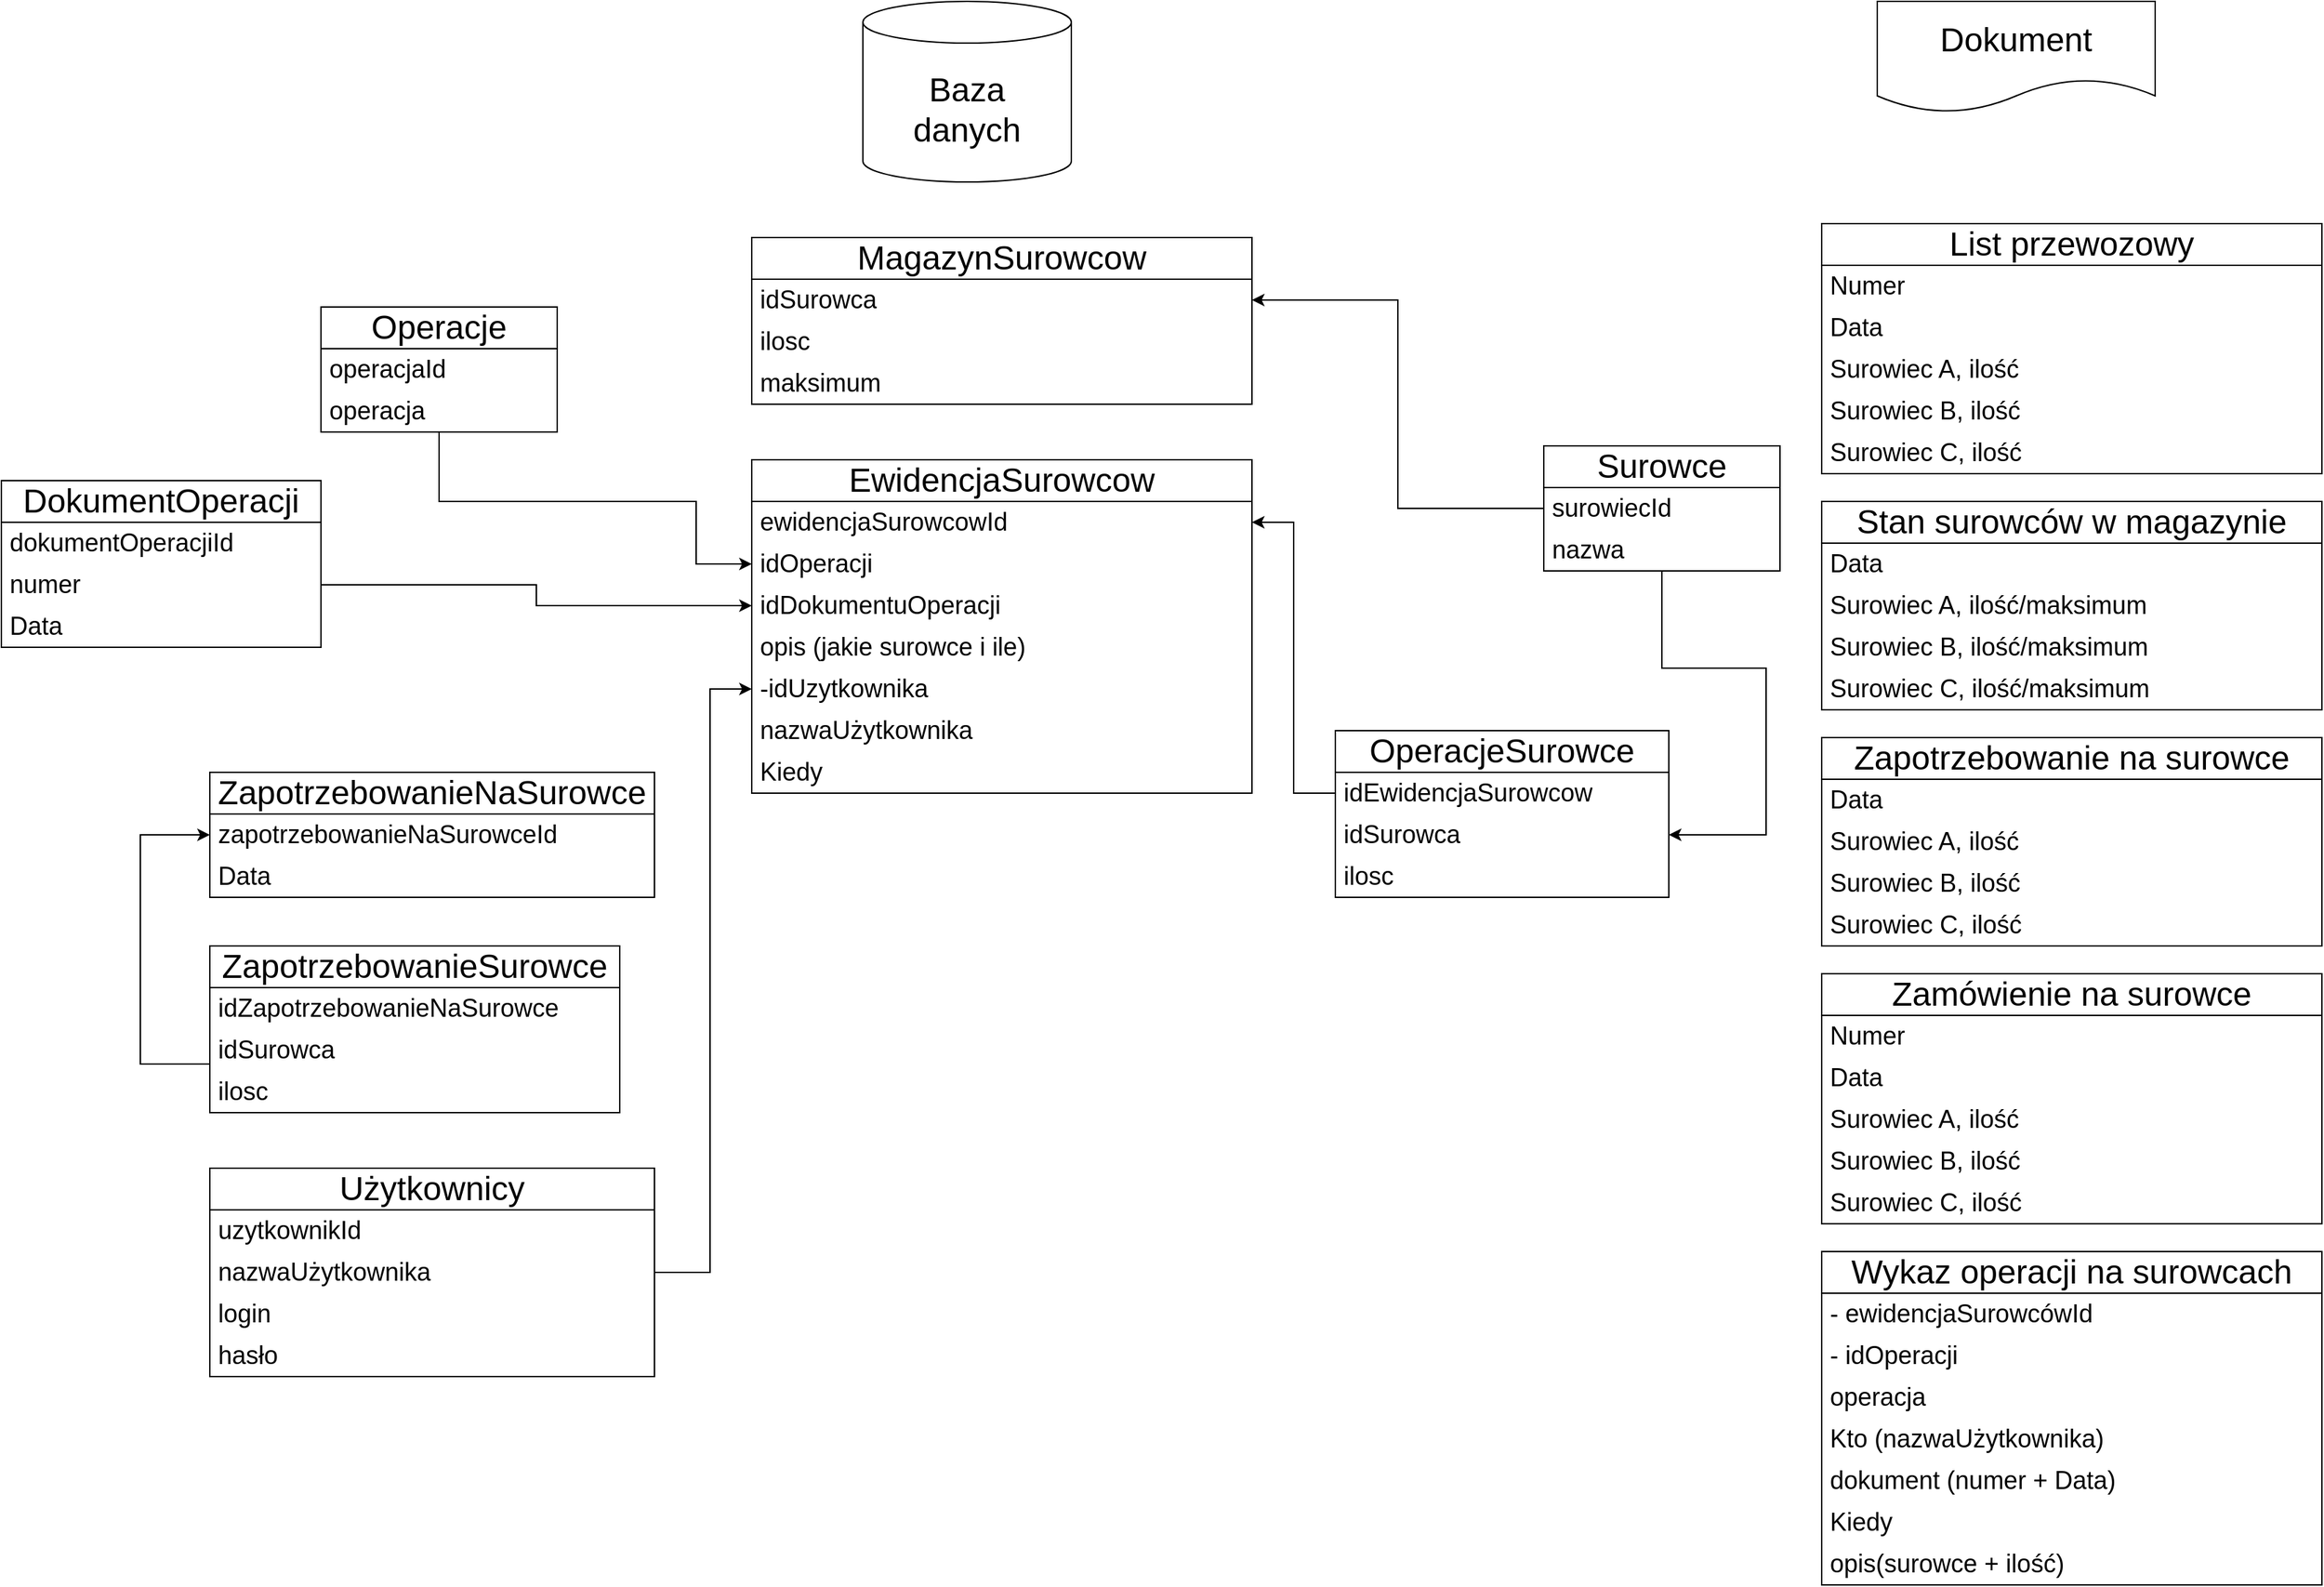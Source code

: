 <mxfile version="23.1.5" type="device" pages="2">
  <diagram name="BazaDanych" id="FE-UaPLoinVzxtkcqCqW">
    <mxGraphModel dx="2261" dy="782" grid="1" gridSize="10" guides="1" tooltips="1" connect="1" arrows="1" fold="1" page="1" pageScale="1" pageWidth="827" pageHeight="1169" math="0" shadow="0">
      <root>
        <mxCell id="0" />
        <mxCell id="1" parent="0" />
        <mxCell id="zb_-WWk2M0aDRhid1Z1n-62" style="edgeStyle=orthogonalEdgeStyle;rounded=0;orthogonalLoop=1;jettySize=auto;html=1;entryX=1;entryY=0.5;entryDx=0;entryDy=0;" edge="1" parent="1" source="zb_-WWk2M0aDRhid1Z1n-1" target="zb_-WWk2M0aDRhid1Z1n-59">
          <mxGeometry relative="1" as="geometry">
            <Array as="points">
              <mxPoint x="405" y="480" />
              <mxPoint x="480" y="480" />
              <mxPoint x="480" y="600" />
            </Array>
          </mxGeometry>
        </mxCell>
        <mxCell id="zb_-WWk2M0aDRhid1Z1n-1" value="Surowce" style="swimlane;fontStyle=0;childLayout=stackLayout;horizontal=1;startSize=30;horizontalStack=0;resizeParent=1;resizeParentMax=0;resizeLast=0;collapsible=1;marginBottom=0;whiteSpace=wrap;html=1;fontSize=24;" vertex="1" parent="1">
          <mxGeometry x="320" y="320" width="170" height="90" as="geometry" />
        </mxCell>
        <mxCell id="zb_-WWk2M0aDRhid1Z1n-2" value="surowiecId" style="text;strokeColor=none;fillColor=none;align=left;verticalAlign=middle;spacingLeft=4;spacingRight=4;overflow=hidden;points=[[0,0.5],[1,0.5]];portConstraint=eastwest;rotatable=0;whiteSpace=wrap;html=1;fontSize=18;" vertex="1" parent="zb_-WWk2M0aDRhid1Z1n-1">
          <mxGeometry y="30" width="170" height="30" as="geometry" />
        </mxCell>
        <mxCell id="zb_-WWk2M0aDRhid1Z1n-3" value="nazwa" style="text;strokeColor=none;fillColor=none;align=left;verticalAlign=middle;spacingLeft=4;spacingRight=4;overflow=hidden;points=[[0,0.5],[1,0.5]];portConstraint=eastwest;rotatable=0;whiteSpace=wrap;html=1;fontSize=18;" vertex="1" parent="zb_-WWk2M0aDRhid1Z1n-1">
          <mxGeometry y="60" width="170" height="30" as="geometry" />
        </mxCell>
        <mxCell id="zb_-WWk2M0aDRhid1Z1n-5" value="&lt;div&gt;Baza&lt;/div&gt;&lt;div&gt;danych&lt;/div&gt;" style="shape=cylinder3;whiteSpace=wrap;html=1;boundedLbl=1;backgroundOutline=1;size=15;fontSize=24;" vertex="1" parent="1">
          <mxGeometry x="-170" width="150" height="130" as="geometry" />
        </mxCell>
        <mxCell id="zb_-WWk2M0aDRhid1Z1n-6" value="Dokument" style="shape=document;whiteSpace=wrap;html=1;boundedLbl=1;fontSize=24;" vertex="1" parent="1">
          <mxGeometry x="560" width="200" height="80" as="geometry" />
        </mxCell>
        <mxCell id="zb_-WWk2M0aDRhid1Z1n-7" value="List przewozowy" style="swimlane;fontStyle=0;childLayout=stackLayout;horizontal=1;startSize=30;horizontalStack=0;resizeParent=1;resizeParentMax=0;resizeLast=0;collapsible=1;marginBottom=0;whiteSpace=wrap;html=1;fontSize=24;" vertex="1" parent="1">
          <mxGeometry x="520" y="160" width="360" height="180" as="geometry" />
        </mxCell>
        <mxCell id="zb_-WWk2M0aDRhid1Z1n-8" value="Numer" style="text;strokeColor=none;fillColor=none;align=left;verticalAlign=middle;spacingLeft=4;spacingRight=4;overflow=hidden;points=[[0,0.5],[1,0.5]];portConstraint=eastwest;rotatable=0;whiteSpace=wrap;html=1;fontSize=18;" vertex="1" parent="zb_-WWk2M0aDRhid1Z1n-7">
          <mxGeometry y="30" width="360" height="30" as="geometry" />
        </mxCell>
        <mxCell id="zb_-WWk2M0aDRhid1Z1n-9" value="Data" style="text;strokeColor=none;fillColor=none;align=left;verticalAlign=middle;spacingLeft=4;spacingRight=4;overflow=hidden;points=[[0,0.5],[1,0.5]];portConstraint=eastwest;rotatable=0;whiteSpace=wrap;html=1;fontSize=18;" vertex="1" parent="zb_-WWk2M0aDRhid1Z1n-7">
          <mxGeometry y="60" width="360" height="30" as="geometry" />
        </mxCell>
        <mxCell id="zb_-WWk2M0aDRhid1Z1n-10" value="Surowiec A, ilość" style="text;strokeColor=none;fillColor=none;align=left;verticalAlign=middle;spacingLeft=4;spacingRight=4;overflow=hidden;points=[[0,0.5],[1,0.5]];portConstraint=eastwest;rotatable=0;whiteSpace=wrap;html=1;fontSize=18;" vertex="1" parent="zb_-WWk2M0aDRhid1Z1n-7">
          <mxGeometry y="90" width="360" height="30" as="geometry" />
        </mxCell>
        <mxCell id="zb_-WWk2M0aDRhid1Z1n-12" value="Surowiec B, ilość" style="text;strokeColor=none;fillColor=none;align=left;verticalAlign=middle;spacingLeft=4;spacingRight=4;overflow=hidden;points=[[0,0.5],[1,0.5]];portConstraint=eastwest;rotatable=0;whiteSpace=wrap;html=1;fontSize=18;" vertex="1" parent="zb_-WWk2M0aDRhid1Z1n-7">
          <mxGeometry y="120" width="360" height="30" as="geometry" />
        </mxCell>
        <mxCell id="zb_-WWk2M0aDRhid1Z1n-11" value="Surowiec C, ilość" style="text;strokeColor=none;fillColor=none;align=left;verticalAlign=middle;spacingLeft=4;spacingRight=4;overflow=hidden;points=[[0,0.5],[1,0.5]];portConstraint=eastwest;rotatable=0;whiteSpace=wrap;html=1;fontSize=18;" vertex="1" parent="zb_-WWk2M0aDRhid1Z1n-7">
          <mxGeometry y="150" width="360" height="30" as="geometry" />
        </mxCell>
        <mxCell id="zb_-WWk2M0aDRhid1Z1n-13" value="Stan surowców w magazynie" style="swimlane;fontStyle=0;childLayout=stackLayout;horizontal=1;startSize=30;horizontalStack=0;resizeParent=1;resizeParentMax=0;resizeLast=0;collapsible=1;marginBottom=0;whiteSpace=wrap;html=1;fontSize=24;" vertex="1" parent="1">
          <mxGeometry x="520" y="360" width="360" height="150" as="geometry" />
        </mxCell>
        <mxCell id="zb_-WWk2M0aDRhid1Z1n-19" value="Data" style="text;strokeColor=none;fillColor=none;align=left;verticalAlign=middle;spacingLeft=4;spacingRight=4;overflow=hidden;points=[[0,0.5],[1,0.5]];portConstraint=eastwest;rotatable=0;whiteSpace=wrap;html=1;fontSize=18;" vertex="1" parent="zb_-WWk2M0aDRhid1Z1n-13">
          <mxGeometry y="30" width="360" height="30" as="geometry" />
        </mxCell>
        <mxCell id="zb_-WWk2M0aDRhid1Z1n-16" value="Surowiec A, ilość/maksimum" style="text;strokeColor=none;fillColor=none;align=left;verticalAlign=middle;spacingLeft=4;spacingRight=4;overflow=hidden;points=[[0,0.5],[1,0.5]];portConstraint=eastwest;rotatable=0;whiteSpace=wrap;html=1;fontSize=18;" vertex="1" parent="zb_-WWk2M0aDRhid1Z1n-13">
          <mxGeometry y="60" width="360" height="30" as="geometry" />
        </mxCell>
        <mxCell id="zb_-WWk2M0aDRhid1Z1n-17" value="Surowiec B, ilość/maksimum" style="text;strokeColor=none;fillColor=none;align=left;verticalAlign=middle;spacingLeft=4;spacingRight=4;overflow=hidden;points=[[0,0.5],[1,0.5]];portConstraint=eastwest;rotatable=0;whiteSpace=wrap;html=1;fontSize=18;" vertex="1" parent="zb_-WWk2M0aDRhid1Z1n-13">
          <mxGeometry y="90" width="360" height="30" as="geometry" />
        </mxCell>
        <mxCell id="zb_-WWk2M0aDRhid1Z1n-18" value="Surowiec C, ilość/maksimum" style="text;strokeColor=none;fillColor=none;align=left;verticalAlign=middle;spacingLeft=4;spacingRight=4;overflow=hidden;points=[[0,0.5],[1,0.5]];portConstraint=eastwest;rotatable=0;whiteSpace=wrap;html=1;fontSize=18;" vertex="1" parent="zb_-WWk2M0aDRhid1Z1n-13">
          <mxGeometry y="120" width="360" height="30" as="geometry" />
        </mxCell>
        <mxCell id="zb_-WWk2M0aDRhid1Z1n-20" value="Zapotrzebowanie na surowce" style="swimlane;fontStyle=0;childLayout=stackLayout;horizontal=1;startSize=30;horizontalStack=0;resizeParent=1;resizeParentMax=0;resizeLast=0;collapsible=1;marginBottom=0;whiteSpace=wrap;html=1;fontSize=24;" vertex="1" parent="1">
          <mxGeometry x="520" y="530" width="360" height="150" as="geometry" />
        </mxCell>
        <mxCell id="zb_-WWk2M0aDRhid1Z1n-21" value="Data" style="text;strokeColor=none;fillColor=none;align=left;verticalAlign=middle;spacingLeft=4;spacingRight=4;overflow=hidden;points=[[0,0.5],[1,0.5]];portConstraint=eastwest;rotatable=0;whiteSpace=wrap;html=1;fontSize=18;" vertex="1" parent="zb_-WWk2M0aDRhid1Z1n-20">
          <mxGeometry y="30" width="360" height="30" as="geometry" />
        </mxCell>
        <mxCell id="zb_-WWk2M0aDRhid1Z1n-22" value="Surowiec A, ilość" style="text;strokeColor=none;fillColor=none;align=left;verticalAlign=middle;spacingLeft=4;spacingRight=4;overflow=hidden;points=[[0,0.5],[1,0.5]];portConstraint=eastwest;rotatable=0;whiteSpace=wrap;html=1;fontSize=18;" vertex="1" parent="zb_-WWk2M0aDRhid1Z1n-20">
          <mxGeometry y="60" width="360" height="30" as="geometry" />
        </mxCell>
        <mxCell id="zb_-WWk2M0aDRhid1Z1n-23" value="Surowiec B, ilość" style="text;strokeColor=none;fillColor=none;align=left;verticalAlign=middle;spacingLeft=4;spacingRight=4;overflow=hidden;points=[[0,0.5],[1,0.5]];portConstraint=eastwest;rotatable=0;whiteSpace=wrap;html=1;fontSize=18;" vertex="1" parent="zb_-WWk2M0aDRhid1Z1n-20">
          <mxGeometry y="90" width="360" height="30" as="geometry" />
        </mxCell>
        <mxCell id="zb_-WWk2M0aDRhid1Z1n-24" value="Surowiec C, ilość" style="text;strokeColor=none;fillColor=none;align=left;verticalAlign=middle;spacingLeft=4;spacingRight=4;overflow=hidden;points=[[0,0.5],[1,0.5]];portConstraint=eastwest;rotatable=0;whiteSpace=wrap;html=1;fontSize=18;" vertex="1" parent="zb_-WWk2M0aDRhid1Z1n-20">
          <mxGeometry y="120" width="360" height="30" as="geometry" />
        </mxCell>
        <mxCell id="zb_-WWk2M0aDRhid1Z1n-25" value="Zamówienie na surowce" style="swimlane;fontStyle=0;childLayout=stackLayout;horizontal=1;startSize=30;horizontalStack=0;resizeParent=1;resizeParentMax=0;resizeLast=0;collapsible=1;marginBottom=0;whiteSpace=wrap;html=1;fontSize=24;" vertex="1" parent="1">
          <mxGeometry x="520" y="700" width="360" height="180" as="geometry" />
        </mxCell>
        <mxCell id="zb_-WWk2M0aDRhid1Z1n-26" value="Numer" style="text;strokeColor=none;fillColor=none;align=left;verticalAlign=middle;spacingLeft=4;spacingRight=4;overflow=hidden;points=[[0,0.5],[1,0.5]];portConstraint=eastwest;rotatable=0;whiteSpace=wrap;html=1;fontSize=18;" vertex="1" parent="zb_-WWk2M0aDRhid1Z1n-25">
          <mxGeometry y="30" width="360" height="30" as="geometry" />
        </mxCell>
        <mxCell id="zb_-WWk2M0aDRhid1Z1n-27" value="Data" style="text;strokeColor=none;fillColor=none;align=left;verticalAlign=middle;spacingLeft=4;spacingRight=4;overflow=hidden;points=[[0,0.5],[1,0.5]];portConstraint=eastwest;rotatable=0;whiteSpace=wrap;html=1;fontSize=18;" vertex="1" parent="zb_-WWk2M0aDRhid1Z1n-25">
          <mxGeometry y="60" width="360" height="30" as="geometry" />
        </mxCell>
        <mxCell id="zb_-WWk2M0aDRhid1Z1n-28" value="Surowiec A, ilość" style="text;strokeColor=none;fillColor=none;align=left;verticalAlign=middle;spacingLeft=4;spacingRight=4;overflow=hidden;points=[[0,0.5],[1,0.5]];portConstraint=eastwest;rotatable=0;whiteSpace=wrap;html=1;fontSize=18;" vertex="1" parent="zb_-WWk2M0aDRhid1Z1n-25">
          <mxGeometry y="90" width="360" height="30" as="geometry" />
        </mxCell>
        <mxCell id="zb_-WWk2M0aDRhid1Z1n-29" value="Surowiec B, ilość" style="text;strokeColor=none;fillColor=none;align=left;verticalAlign=middle;spacingLeft=4;spacingRight=4;overflow=hidden;points=[[0,0.5],[1,0.5]];portConstraint=eastwest;rotatable=0;whiteSpace=wrap;html=1;fontSize=18;" vertex="1" parent="zb_-WWk2M0aDRhid1Z1n-25">
          <mxGeometry y="120" width="360" height="30" as="geometry" />
        </mxCell>
        <mxCell id="zb_-WWk2M0aDRhid1Z1n-30" value="Surowiec C, ilość" style="text;strokeColor=none;fillColor=none;align=left;verticalAlign=middle;spacingLeft=4;spacingRight=4;overflow=hidden;points=[[0,0.5],[1,0.5]];portConstraint=eastwest;rotatable=0;whiteSpace=wrap;html=1;fontSize=18;" vertex="1" parent="zb_-WWk2M0aDRhid1Z1n-25">
          <mxGeometry y="150" width="360" height="30" as="geometry" />
        </mxCell>
        <mxCell id="zb_-WWk2M0aDRhid1Z1n-31" value="MagazynSurowcow" style="swimlane;fontStyle=0;childLayout=stackLayout;horizontal=1;startSize=30;horizontalStack=0;resizeParent=1;resizeParentMax=0;resizeLast=0;collapsible=1;marginBottom=0;whiteSpace=wrap;html=1;fontSize=24;" vertex="1" parent="1">
          <mxGeometry x="-250" y="170" width="360" height="120" as="geometry" />
        </mxCell>
        <mxCell id="zb_-WWk2M0aDRhid1Z1n-32" value="idSurowca" style="text;strokeColor=none;fillColor=none;align=left;verticalAlign=middle;spacingLeft=4;spacingRight=4;overflow=hidden;points=[[0,0.5],[1,0.5]];portConstraint=eastwest;rotatable=0;whiteSpace=wrap;html=1;fontSize=18;" vertex="1" parent="zb_-WWk2M0aDRhid1Z1n-31">
          <mxGeometry y="30" width="360" height="30" as="geometry" />
        </mxCell>
        <mxCell id="zb_-WWk2M0aDRhid1Z1n-33" value="ilosc" style="text;strokeColor=none;fillColor=none;align=left;verticalAlign=middle;spacingLeft=4;spacingRight=4;overflow=hidden;points=[[0,0.5],[1,0.5]];portConstraint=eastwest;rotatable=0;whiteSpace=wrap;html=1;fontSize=18;" vertex="1" parent="zb_-WWk2M0aDRhid1Z1n-31">
          <mxGeometry y="60" width="360" height="30" as="geometry" />
        </mxCell>
        <mxCell id="zb_-WWk2M0aDRhid1Z1n-34" value="maksimum" style="text;strokeColor=none;fillColor=none;align=left;verticalAlign=middle;spacingLeft=4;spacingRight=4;overflow=hidden;points=[[0,0.5],[1,0.5]];portConstraint=eastwest;rotatable=0;whiteSpace=wrap;html=1;fontSize=18;" vertex="1" parent="zb_-WWk2M0aDRhid1Z1n-31">
          <mxGeometry y="90" width="360" height="30" as="geometry" />
        </mxCell>
        <mxCell id="zb_-WWk2M0aDRhid1Z1n-35" style="edgeStyle=orthogonalEdgeStyle;rounded=0;orthogonalLoop=1;jettySize=auto;html=1;entryX=1;entryY=0.5;entryDx=0;entryDy=0;" edge="1" parent="1" source="zb_-WWk2M0aDRhid1Z1n-2" target="zb_-WWk2M0aDRhid1Z1n-32">
          <mxGeometry relative="1" as="geometry" />
        </mxCell>
        <mxCell id="zb_-WWk2M0aDRhid1Z1n-37" value="EwidencjaSurowcow" style="swimlane;fontStyle=0;childLayout=stackLayout;horizontal=1;startSize=30;horizontalStack=0;resizeParent=1;resizeParentMax=0;resizeLast=0;collapsible=1;marginBottom=0;whiteSpace=wrap;html=1;fontSize=24;" vertex="1" parent="1">
          <mxGeometry x="-250" y="330" width="360" height="240" as="geometry" />
        </mxCell>
        <mxCell id="zb_-WWk2M0aDRhid1Z1n-56" value="ewidencjaSurowcowId" style="text;strokeColor=none;fillColor=none;align=left;verticalAlign=middle;spacingLeft=4;spacingRight=4;overflow=hidden;points=[[0,0.5],[1,0.5]];portConstraint=eastwest;rotatable=0;whiteSpace=wrap;html=1;fontSize=18;" vertex="1" parent="zb_-WWk2M0aDRhid1Z1n-37">
          <mxGeometry y="30" width="360" height="30" as="geometry" />
        </mxCell>
        <mxCell id="zb_-WWk2M0aDRhid1Z1n-38" value="idOperacji" style="text;strokeColor=none;fillColor=none;align=left;verticalAlign=middle;spacingLeft=4;spacingRight=4;overflow=hidden;points=[[0,0.5],[1,0.5]];portConstraint=eastwest;rotatable=0;whiteSpace=wrap;html=1;fontSize=18;" vertex="1" parent="zb_-WWk2M0aDRhid1Z1n-37">
          <mxGeometry y="60" width="360" height="30" as="geometry" />
        </mxCell>
        <mxCell id="zb_-WWk2M0aDRhid1Z1n-45" value="idDokumentuOperacji" style="text;strokeColor=none;fillColor=none;align=left;verticalAlign=middle;spacingLeft=4;spacingRight=4;overflow=hidden;points=[[0,0.5],[1,0.5]];portConstraint=eastwest;rotatable=0;whiteSpace=wrap;html=1;fontSize=18;" vertex="1" parent="zb_-WWk2M0aDRhid1Z1n-37">
          <mxGeometry y="90" width="360" height="30" as="geometry" />
        </mxCell>
        <mxCell id="zb_-WWk2M0aDRhid1Z1n-75" value="opis (jakie surowce i ile)" style="text;strokeColor=none;fillColor=none;align=left;verticalAlign=middle;spacingLeft=4;spacingRight=4;overflow=hidden;points=[[0,0.5],[1,0.5]];portConstraint=eastwest;rotatable=0;whiteSpace=wrap;html=1;fontSize=18;" vertex="1" parent="zb_-WWk2M0aDRhid1Z1n-37">
          <mxGeometry y="120" width="360" height="30" as="geometry" />
        </mxCell>
        <mxCell id="-TsuRlC8lxTKwq09Kx47-2" value="-idUzytkownika" style="text;strokeColor=none;fillColor=none;align=left;verticalAlign=middle;spacingLeft=4;spacingRight=4;overflow=hidden;points=[[0,0.5],[1,0.5]];portConstraint=eastwest;rotatable=0;whiteSpace=wrap;html=1;fontSize=18;" vertex="1" parent="zb_-WWk2M0aDRhid1Z1n-37">
          <mxGeometry y="150" width="360" height="30" as="geometry" />
        </mxCell>
        <mxCell id="-TsuRlC8lxTKwq09Kx47-1" value="nazwaUżytkownika" style="text;strokeColor=none;fillColor=none;align=left;verticalAlign=middle;spacingLeft=4;spacingRight=4;overflow=hidden;points=[[0,0.5],[1,0.5]];portConstraint=eastwest;rotatable=0;whiteSpace=wrap;html=1;fontSize=18;" vertex="1" parent="zb_-WWk2M0aDRhid1Z1n-37">
          <mxGeometry y="180" width="360" height="30" as="geometry" />
        </mxCell>
        <mxCell id="X6fDHpQkOrjlhq_C5Dwp-1" value="Kiedy" style="text;strokeColor=none;fillColor=none;align=left;verticalAlign=middle;spacingLeft=4;spacingRight=4;overflow=hidden;points=[[0,0.5],[1,0.5]];portConstraint=eastwest;rotatable=0;whiteSpace=wrap;html=1;fontSize=18;" vertex="1" parent="zb_-WWk2M0aDRhid1Z1n-37">
          <mxGeometry y="210" width="360" height="30" as="geometry" />
        </mxCell>
        <mxCell id="zb_-WWk2M0aDRhid1Z1n-44" style="edgeStyle=orthogonalEdgeStyle;rounded=0;orthogonalLoop=1;jettySize=auto;html=1;entryX=0;entryY=0.5;entryDx=0;entryDy=0;" edge="1" parent="1" source="zb_-WWk2M0aDRhid1Z1n-41" target="zb_-WWk2M0aDRhid1Z1n-38">
          <mxGeometry relative="1" as="geometry">
            <Array as="points">
              <mxPoint x="-475" y="360" />
              <mxPoint x="-290" y="360" />
              <mxPoint x="-290" y="405" />
            </Array>
          </mxGeometry>
        </mxCell>
        <mxCell id="zb_-WWk2M0aDRhid1Z1n-41" value="Operacje" style="swimlane;fontStyle=0;childLayout=stackLayout;horizontal=1;startSize=30;horizontalStack=0;resizeParent=1;resizeParentMax=0;resizeLast=0;collapsible=1;marginBottom=0;whiteSpace=wrap;html=1;fontSize=24;" vertex="1" parent="1">
          <mxGeometry x="-560" y="220" width="170" height="90" as="geometry" />
        </mxCell>
        <mxCell id="zb_-WWk2M0aDRhid1Z1n-42" value="operacjaId" style="text;strokeColor=none;fillColor=none;align=left;verticalAlign=middle;spacingLeft=4;spacingRight=4;overflow=hidden;points=[[0,0.5],[1,0.5]];portConstraint=eastwest;rotatable=0;whiteSpace=wrap;html=1;fontSize=18;" vertex="1" parent="zb_-WWk2M0aDRhid1Z1n-41">
          <mxGeometry y="30" width="170" height="30" as="geometry" />
        </mxCell>
        <mxCell id="zb_-WWk2M0aDRhid1Z1n-43" value="operacja" style="text;strokeColor=none;fillColor=none;align=left;verticalAlign=middle;spacingLeft=4;spacingRight=4;overflow=hidden;points=[[0,0.5],[1,0.5]];portConstraint=eastwest;rotatable=0;whiteSpace=wrap;html=1;fontSize=18;" vertex="1" parent="zb_-WWk2M0aDRhid1Z1n-41">
          <mxGeometry y="60" width="170" height="30" as="geometry" />
        </mxCell>
        <mxCell id="zb_-WWk2M0aDRhid1Z1n-46" value="DokumentOperacji" style="swimlane;fontStyle=0;childLayout=stackLayout;horizontal=1;startSize=30;horizontalStack=0;resizeParent=1;resizeParentMax=0;resizeLast=0;collapsible=1;marginBottom=0;whiteSpace=wrap;html=1;fontSize=24;" vertex="1" parent="1">
          <mxGeometry x="-790" y="345" width="230" height="120" as="geometry" />
        </mxCell>
        <mxCell id="zb_-WWk2M0aDRhid1Z1n-47" value="dokumentOperacjiId" style="text;strokeColor=none;fillColor=none;align=left;verticalAlign=middle;spacingLeft=4;spacingRight=4;overflow=hidden;points=[[0,0.5],[1,0.5]];portConstraint=eastwest;rotatable=0;whiteSpace=wrap;html=1;fontSize=18;" vertex="1" parent="zb_-WWk2M0aDRhid1Z1n-46">
          <mxGeometry y="30" width="230" height="30" as="geometry" />
        </mxCell>
        <mxCell id="zb_-WWk2M0aDRhid1Z1n-48" value="numer" style="text;strokeColor=none;fillColor=none;align=left;verticalAlign=middle;spacingLeft=4;spacingRight=4;overflow=hidden;points=[[0,0.5],[1,0.5]];portConstraint=eastwest;rotatable=0;whiteSpace=wrap;html=1;fontSize=18;" vertex="1" parent="zb_-WWk2M0aDRhid1Z1n-46">
          <mxGeometry y="60" width="230" height="30" as="geometry" />
        </mxCell>
        <mxCell id="zb_-WWk2M0aDRhid1Z1n-49" value="Data" style="text;strokeColor=none;fillColor=none;align=left;verticalAlign=middle;spacingLeft=4;spacingRight=4;overflow=hidden;points=[[0,0.5],[1,0.5]];portConstraint=eastwest;rotatable=0;whiteSpace=wrap;html=1;fontSize=18;" vertex="1" parent="zb_-WWk2M0aDRhid1Z1n-46">
          <mxGeometry y="90" width="230" height="30" as="geometry" />
        </mxCell>
        <mxCell id="zb_-WWk2M0aDRhid1Z1n-50" style="edgeStyle=orthogonalEdgeStyle;rounded=0;orthogonalLoop=1;jettySize=auto;html=1;entryX=0;entryY=0.5;entryDx=0;entryDy=0;" edge="1" parent="1" source="zb_-WWk2M0aDRhid1Z1n-48" target="zb_-WWk2M0aDRhid1Z1n-45">
          <mxGeometry relative="1" as="geometry" />
        </mxCell>
        <mxCell id="zb_-WWk2M0aDRhid1Z1n-57" value="OperacjeSurowce" style="swimlane;fontStyle=0;childLayout=stackLayout;horizontal=1;startSize=30;horizontalStack=0;resizeParent=1;resizeParentMax=0;resizeLast=0;collapsible=1;marginBottom=0;whiteSpace=wrap;html=1;fontSize=24;" vertex="1" parent="1">
          <mxGeometry x="170" y="525" width="240" height="120" as="geometry" />
        </mxCell>
        <mxCell id="zb_-WWk2M0aDRhid1Z1n-58" value="idEwidencjaSurowcow" style="text;strokeColor=none;fillColor=none;align=left;verticalAlign=middle;spacingLeft=4;spacingRight=4;overflow=hidden;points=[[0,0.5],[1,0.5]];portConstraint=eastwest;rotatable=0;whiteSpace=wrap;html=1;fontSize=18;" vertex="1" parent="zb_-WWk2M0aDRhid1Z1n-57">
          <mxGeometry y="30" width="240" height="30" as="geometry" />
        </mxCell>
        <mxCell id="zb_-WWk2M0aDRhid1Z1n-59" value="idSurowca" style="text;strokeColor=none;fillColor=none;align=left;verticalAlign=middle;spacingLeft=4;spacingRight=4;overflow=hidden;points=[[0,0.5],[1,0.5]];portConstraint=eastwest;rotatable=0;whiteSpace=wrap;html=1;fontSize=18;" vertex="1" parent="zb_-WWk2M0aDRhid1Z1n-57">
          <mxGeometry y="60" width="240" height="30" as="geometry" />
        </mxCell>
        <mxCell id="zb_-WWk2M0aDRhid1Z1n-60" value="ilosc" style="text;strokeColor=none;fillColor=none;align=left;verticalAlign=middle;spacingLeft=4;spacingRight=4;overflow=hidden;points=[[0,0.5],[1,0.5]];portConstraint=eastwest;rotatable=0;whiteSpace=wrap;html=1;fontSize=18;" vertex="1" parent="zb_-WWk2M0aDRhid1Z1n-57">
          <mxGeometry y="90" width="240" height="30" as="geometry" />
        </mxCell>
        <mxCell id="zb_-WWk2M0aDRhid1Z1n-61" style="edgeStyle=orthogonalEdgeStyle;rounded=0;orthogonalLoop=1;jettySize=auto;html=1;entryX=1;entryY=0.5;entryDx=0;entryDy=0;" edge="1" parent="1" source="zb_-WWk2M0aDRhid1Z1n-58" target="zb_-WWk2M0aDRhid1Z1n-56">
          <mxGeometry relative="1" as="geometry" />
        </mxCell>
        <mxCell id="zb_-WWk2M0aDRhid1Z1n-64" value="Wykaz operacji na surowcach" style="swimlane;fontStyle=0;childLayout=stackLayout;horizontal=1;startSize=30;horizontalStack=0;resizeParent=1;resizeParentMax=0;resizeLast=0;collapsible=1;marginBottom=0;whiteSpace=wrap;html=1;fontSize=24;" vertex="1" parent="1">
          <mxGeometry x="520" y="900" width="360" height="240" as="geometry" />
        </mxCell>
        <mxCell id="zb_-WWk2M0aDRhid1Z1n-70" value="- ewidencjaSurowcówId" style="text;strokeColor=none;fillColor=none;align=left;verticalAlign=middle;spacingLeft=4;spacingRight=4;overflow=hidden;points=[[0,0.5],[1,0.5]];portConstraint=eastwest;rotatable=0;whiteSpace=wrap;html=1;fontSize=18;" vertex="1" parent="zb_-WWk2M0aDRhid1Z1n-64">
          <mxGeometry y="30" width="360" height="30" as="geometry" />
        </mxCell>
        <mxCell id="zb_-WWk2M0aDRhid1Z1n-71" value="- idOperacji" style="text;strokeColor=none;fillColor=none;align=left;verticalAlign=middle;spacingLeft=4;spacingRight=4;overflow=hidden;points=[[0,0.5],[1,0.5]];portConstraint=eastwest;rotatable=0;whiteSpace=wrap;html=1;fontSize=18;" vertex="1" parent="zb_-WWk2M0aDRhid1Z1n-64">
          <mxGeometry y="60" width="360" height="30" as="geometry" />
        </mxCell>
        <mxCell id="zb_-WWk2M0aDRhid1Z1n-72" value="operacja" style="text;strokeColor=none;fillColor=none;align=left;verticalAlign=middle;spacingLeft=4;spacingRight=4;overflow=hidden;points=[[0,0.5],[1,0.5]];portConstraint=eastwest;rotatable=0;whiteSpace=wrap;html=1;fontSize=18;" vertex="1" parent="zb_-WWk2M0aDRhid1Z1n-64">
          <mxGeometry y="90" width="360" height="30" as="geometry" />
        </mxCell>
        <mxCell id="-TsuRlC8lxTKwq09Kx47-9" value="Kto (nazwaUżytkownika)" style="text;strokeColor=none;fillColor=none;align=left;verticalAlign=middle;spacingLeft=4;spacingRight=4;overflow=hidden;points=[[0,0.5],[1,0.5]];portConstraint=eastwest;rotatable=0;whiteSpace=wrap;html=1;fontSize=18;" vertex="1" parent="zb_-WWk2M0aDRhid1Z1n-64">
          <mxGeometry y="120" width="360" height="30" as="geometry" />
        </mxCell>
        <mxCell id="zb_-WWk2M0aDRhid1Z1n-65" value="dokument (numer + Data)" style="text;strokeColor=none;fillColor=none;align=left;verticalAlign=middle;spacingLeft=4;spacingRight=4;overflow=hidden;points=[[0,0.5],[1,0.5]];portConstraint=eastwest;rotatable=0;whiteSpace=wrap;html=1;fontSize=18;" vertex="1" parent="zb_-WWk2M0aDRhid1Z1n-64">
          <mxGeometry y="150" width="360" height="30" as="geometry" />
        </mxCell>
        <mxCell id="zb_-WWk2M0aDRhid1Z1n-66" value="Kiedy" style="text;strokeColor=none;fillColor=none;align=left;verticalAlign=middle;spacingLeft=4;spacingRight=4;overflow=hidden;points=[[0,0.5],[1,0.5]];portConstraint=eastwest;rotatable=0;whiteSpace=wrap;html=1;fontSize=18;" vertex="1" parent="zb_-WWk2M0aDRhid1Z1n-64">
          <mxGeometry y="180" width="360" height="30" as="geometry" />
        </mxCell>
        <mxCell id="zb_-WWk2M0aDRhid1Z1n-76" value="opis(surowce + ilość)" style="text;strokeColor=none;fillColor=none;align=left;verticalAlign=middle;spacingLeft=4;spacingRight=4;overflow=hidden;points=[[0,0.5],[1,0.5]];portConstraint=eastwest;rotatable=0;whiteSpace=wrap;html=1;fontSize=18;" vertex="1" parent="zb_-WWk2M0aDRhid1Z1n-64">
          <mxGeometry y="210" width="360" height="30" as="geometry" />
        </mxCell>
        <mxCell id="zb_-WWk2M0aDRhid1Z1n-77" value="ZapotrzebowanieNaSurowce" style="swimlane;fontStyle=0;childLayout=stackLayout;horizontal=1;startSize=30;horizontalStack=0;resizeParent=1;resizeParentMax=0;resizeLast=0;collapsible=1;marginBottom=0;whiteSpace=wrap;html=1;fontSize=24;" vertex="1" parent="1">
          <mxGeometry x="-640" y="555" width="320" height="90" as="geometry" />
        </mxCell>
        <mxCell id="zb_-WWk2M0aDRhid1Z1n-78" value="zapotrzebowanieNaSurowceId" style="text;strokeColor=none;fillColor=none;align=left;verticalAlign=middle;spacingLeft=4;spacingRight=4;overflow=hidden;points=[[0,0.5],[1,0.5]];portConstraint=eastwest;rotatable=0;whiteSpace=wrap;html=1;fontSize=18;" vertex="1" parent="zb_-WWk2M0aDRhid1Z1n-77">
          <mxGeometry y="30" width="320" height="30" as="geometry" />
        </mxCell>
        <mxCell id="zb_-WWk2M0aDRhid1Z1n-80" value="Data" style="text;strokeColor=none;fillColor=none;align=left;verticalAlign=middle;spacingLeft=4;spacingRight=4;overflow=hidden;points=[[0,0.5],[1,0.5]];portConstraint=eastwest;rotatable=0;whiteSpace=wrap;html=1;fontSize=18;" vertex="1" parent="zb_-WWk2M0aDRhid1Z1n-77">
          <mxGeometry y="60" width="320" height="30" as="geometry" />
        </mxCell>
        <mxCell id="zb_-WWk2M0aDRhid1Z1n-81" value="ZapotrzebowanieSurowce" style="swimlane;fontStyle=0;childLayout=stackLayout;horizontal=1;startSize=30;horizontalStack=0;resizeParent=1;resizeParentMax=0;resizeLast=0;collapsible=1;marginBottom=0;whiteSpace=wrap;html=1;fontSize=24;" vertex="1" parent="1">
          <mxGeometry x="-640" y="680" width="295" height="120" as="geometry" />
        </mxCell>
        <mxCell id="zb_-WWk2M0aDRhid1Z1n-82" value="idZapotrzebowanieNaSurowce" style="text;strokeColor=none;fillColor=none;align=left;verticalAlign=middle;spacingLeft=4;spacingRight=4;overflow=hidden;points=[[0,0.5],[1,0.5]];portConstraint=eastwest;rotatable=0;whiteSpace=wrap;html=1;fontSize=18;" vertex="1" parent="zb_-WWk2M0aDRhid1Z1n-81">
          <mxGeometry y="30" width="295" height="30" as="geometry" />
        </mxCell>
        <mxCell id="zb_-WWk2M0aDRhid1Z1n-83" value="idSurowca" style="text;strokeColor=none;fillColor=none;align=left;verticalAlign=middle;spacingLeft=4;spacingRight=4;overflow=hidden;points=[[0,0.5],[1,0.5]];portConstraint=eastwest;rotatable=0;whiteSpace=wrap;html=1;fontSize=18;" vertex="1" parent="zb_-WWk2M0aDRhid1Z1n-81">
          <mxGeometry y="60" width="295" height="30" as="geometry" />
        </mxCell>
        <mxCell id="zb_-WWk2M0aDRhid1Z1n-84" value="ilosc" style="text;strokeColor=none;fillColor=none;align=left;verticalAlign=middle;spacingLeft=4;spacingRight=4;overflow=hidden;points=[[0,0.5],[1,0.5]];portConstraint=eastwest;rotatable=0;whiteSpace=wrap;html=1;fontSize=18;" vertex="1" parent="zb_-WWk2M0aDRhid1Z1n-81">
          <mxGeometry y="90" width="295" height="30" as="geometry" />
        </mxCell>
        <mxCell id="zb_-WWk2M0aDRhid1Z1n-85" style="edgeStyle=orthogonalEdgeStyle;rounded=0;orthogonalLoop=1;jettySize=auto;html=1;entryX=0;entryY=0.5;entryDx=0;entryDy=0;exitX=0;exitY=0.5;exitDx=0;exitDy=0;" edge="1" parent="1" source="zb_-WWk2M0aDRhid1Z1n-82" target="zb_-WWk2M0aDRhid1Z1n-78">
          <mxGeometry relative="1" as="geometry">
            <mxPoint x="-330" y="770" as="sourcePoint" />
            <Array as="points">
              <mxPoint x="-690" y="765" />
              <mxPoint x="-690" y="600" />
            </Array>
          </mxGeometry>
        </mxCell>
        <mxCell id="-TsuRlC8lxTKwq09Kx47-8" style="edgeStyle=orthogonalEdgeStyle;rounded=0;orthogonalLoop=1;jettySize=auto;html=1;entryX=0;entryY=0.5;entryDx=0;entryDy=0;" edge="1" parent="1" source="-TsuRlC8lxTKwq09Kx47-3" target="-TsuRlC8lxTKwq09Kx47-2">
          <mxGeometry relative="1" as="geometry">
            <Array as="points">
              <mxPoint x="-280" y="915" />
              <mxPoint x="-280" y="495" />
            </Array>
          </mxGeometry>
        </mxCell>
        <mxCell id="-TsuRlC8lxTKwq09Kx47-3" value="Użytkownicy" style="swimlane;fontStyle=0;childLayout=stackLayout;horizontal=1;startSize=30;horizontalStack=0;resizeParent=1;resizeParentMax=0;resizeLast=0;collapsible=1;marginBottom=0;whiteSpace=wrap;html=1;fontSize=24;" vertex="1" parent="1">
          <mxGeometry x="-640" y="840" width="320" height="150" as="geometry" />
        </mxCell>
        <mxCell id="-TsuRlC8lxTKwq09Kx47-4" value="uzytkownikId" style="text;strokeColor=none;fillColor=none;align=left;verticalAlign=middle;spacingLeft=4;spacingRight=4;overflow=hidden;points=[[0,0.5],[1,0.5]];portConstraint=eastwest;rotatable=0;whiteSpace=wrap;html=1;fontSize=18;" vertex="1" parent="-TsuRlC8lxTKwq09Kx47-3">
          <mxGeometry y="30" width="320" height="30" as="geometry" />
        </mxCell>
        <mxCell id="-TsuRlC8lxTKwq09Kx47-5" value="nazwaUżytkownika" style="text;strokeColor=none;fillColor=none;align=left;verticalAlign=middle;spacingLeft=4;spacingRight=4;overflow=hidden;points=[[0,0.5],[1,0.5]];portConstraint=eastwest;rotatable=0;whiteSpace=wrap;html=1;fontSize=18;" vertex="1" parent="-TsuRlC8lxTKwq09Kx47-3">
          <mxGeometry y="60" width="320" height="30" as="geometry" />
        </mxCell>
        <mxCell id="-TsuRlC8lxTKwq09Kx47-6" value="login" style="text;strokeColor=none;fillColor=none;align=left;verticalAlign=middle;spacingLeft=4;spacingRight=4;overflow=hidden;points=[[0,0.5],[1,0.5]];portConstraint=eastwest;rotatable=0;whiteSpace=wrap;html=1;fontSize=18;" vertex="1" parent="-TsuRlC8lxTKwq09Kx47-3">
          <mxGeometry y="90" width="320" height="30" as="geometry" />
        </mxCell>
        <mxCell id="-TsuRlC8lxTKwq09Kx47-7" value="hasło" style="text;strokeColor=none;fillColor=none;align=left;verticalAlign=middle;spacingLeft=4;spacingRight=4;overflow=hidden;points=[[0,0.5],[1,0.5]];portConstraint=eastwest;rotatable=0;whiteSpace=wrap;html=1;fontSize=18;" vertex="1" parent="-TsuRlC8lxTKwq09Kx47-3">
          <mxGeometry y="120" width="320" height="30" as="geometry" />
        </mxCell>
      </root>
    </mxGraphModel>
  </diagram>
  <diagram id="ZROuevriaBW6Y0dXUHxM" name="Widoki">
    <mxGraphModel dx="989" dy="539" grid="1" gridSize="10" guides="1" tooltips="1" connect="1" arrows="1" fold="1" page="1" pageScale="1" pageWidth="827" pageHeight="1169" math="0" shadow="0">
      <root>
        <mxCell id="0" />
        <mxCell id="1" parent="0" />
        <mxCell id="pSI4Au9821QHUaDyzRGD-1" value="" style="rounded=0;whiteSpace=wrap;html=1;fillColor=none;" vertex="1" parent="1">
          <mxGeometry x="120" y="240" width="640" height="90" as="geometry" />
        </mxCell>
        <mxCell id="pSI4Au9821QHUaDyzRGD-2" value="&lt;div&gt;Surowiec A&lt;/div&gt;&lt;div&gt;&lt;b&gt;&lt;font style=&quot;font-size: 24px;&quot;&gt;23/100&lt;/font&gt;&lt;/b&gt;&lt;br&gt;&lt;/div&gt;" style="rounded=0;whiteSpace=wrap;html=1;fillColor=#d5e8d4;strokeColor=#82b366;" vertex="1" parent="1">
          <mxGeometry x="130" y="255" width="110" height="60" as="geometry" />
        </mxCell>
        <mxCell id="pSI4Au9821QHUaDyzRGD-3" value="&lt;div&gt;Surowiec B&lt;/div&gt;&lt;div&gt;&lt;b&gt;&lt;font style=&quot;font-size: 24px;&quot;&gt;31/100&lt;/font&gt;&lt;/b&gt;&lt;br&gt;&lt;/div&gt;" style="rounded=0;whiteSpace=wrap;html=1;fillColor=#d5e8d4;strokeColor=#82b366;" vertex="1" parent="1">
          <mxGeometry x="250" y="255" width="110" height="60" as="geometry" />
        </mxCell>
        <mxCell id="pSI4Au9821QHUaDyzRGD-4" value="&lt;div&gt;Surowiec C&lt;/div&gt;&lt;div&gt;&lt;b&gt;&lt;font style=&quot;font-size: 24px;&quot;&gt;45/100&lt;/font&gt;&lt;/b&gt;&lt;br&gt;&lt;/div&gt;" style="rounded=0;whiteSpace=wrap;html=1;fillColor=#d5e8d4;strokeColor=#82b366;" vertex="1" parent="1">
          <mxGeometry x="370" y="255" width="110" height="60" as="geometry" />
        </mxCell>
        <mxCell id="pSI4Au9821QHUaDyzRGD-5" value="Zapotrzebowanie surowców" style="rounded=1;whiteSpace=wrap;html=1;fontStyle=1;fontSize=14;fillColor=#d5e8d4;strokeColor=#82b366;" vertex="1" parent="1">
          <mxGeometry x="490" y="255" width="130" height="60" as="geometry" />
        </mxCell>
        <mxCell id="pSI4Au9821QHUaDyzRGD-6" value="Operacje na surowcach" style="rounded=1;whiteSpace=wrap;html=1;fontStyle=1;fontSize=14;fillColor=#d5e8d4;strokeColor=#82b366;" vertex="1" parent="1">
          <mxGeometry x="630" y="255" width="120" height="60" as="geometry" />
        </mxCell>
        <mxCell id="iEkAMSs8EuzBZnqKFcWS-1" value="Listy przewozowe" style="rounded=0;whiteSpace=wrap;html=1;fontSize=24;fillColor=#d5e8d4;strokeColor=#82b366;" vertex="1" parent="1">
          <mxGeometry x="120" y="40" width="330" height="190" as="geometry" />
        </mxCell>
        <mxCell id="iEkAMSs8EuzBZnqKFcWS-2" value="Zapotrzebowania na surowce" style="rounded=0;whiteSpace=wrap;html=1;fontSize=24;fillColor=#d5e8d4;strokeColor=#82b366;" vertex="1" parent="1">
          <mxGeometry x="460" y="40" width="300" height="190" as="geometry" />
        </mxCell>
        <mxCell id="T4aMcgbflMz8iLYn60Hr-1" value="Zamówienia na surowce" style="rounded=0;whiteSpace=wrap;html=1;fontSize=24;fillColor=#d5e8d4;strokeColor=#82b366;" vertex="1" parent="1">
          <mxGeometry x="120" y="340" width="640" height="190" as="geometry" />
        </mxCell>
        <mxCell id="bAZyjLirah8l4YCemiWC-1" value="" style="rounded=0;whiteSpace=wrap;html=1;fillColor=none;" vertex="1" parent="1">
          <mxGeometry x="800" y="240" width="640" height="90" as="geometry" />
        </mxCell>
        <mxCell id="bAZyjLirah8l4YCemiWC-2" value="&lt;div&gt;Surowiec A&lt;/div&gt;&lt;div&gt;&lt;b&gt;&lt;font style=&quot;font-size: 24px;&quot;&gt;23/100&lt;/font&gt;&lt;/b&gt;&lt;br&gt;&lt;/div&gt;" style="rounded=0;whiteSpace=wrap;html=1;fillColor=#d5e8d4;strokeColor=#82b366;" vertex="1" parent="1">
          <mxGeometry x="810" y="255" width="110" height="60" as="geometry" />
        </mxCell>
        <mxCell id="bAZyjLirah8l4YCemiWC-3" value="&lt;div&gt;Surowiec B&lt;/div&gt;&lt;div&gt;&lt;b&gt;&lt;font style=&quot;font-size: 24px;&quot;&gt;31/100&lt;/font&gt;&lt;/b&gt;&lt;br&gt;&lt;/div&gt;" style="rounded=0;whiteSpace=wrap;html=1;fillColor=#d5e8d4;strokeColor=#82b366;" vertex="1" parent="1">
          <mxGeometry x="930" y="255" width="110" height="60" as="geometry" />
        </mxCell>
        <mxCell id="bAZyjLirah8l4YCemiWC-4" value="&lt;div&gt;Surowiec C&lt;/div&gt;&lt;div&gt;&lt;b&gt;&lt;font style=&quot;font-size: 24px;&quot;&gt;45/100&lt;/font&gt;&lt;/b&gt;&lt;br&gt;&lt;/div&gt;" style="rounded=0;whiteSpace=wrap;html=1;fillColor=#d5e8d4;strokeColor=#82b366;" vertex="1" parent="1">
          <mxGeometry x="1050" y="255" width="110" height="60" as="geometry" />
        </mxCell>
        <mxCell id="bAZyjLirah8l4YCemiWC-5" value="Zapotrzebowanie surowców" style="rounded=1;whiteSpace=wrap;html=1;fontStyle=1;fontSize=14;" vertex="1" parent="1">
          <mxGeometry x="1170" y="255" width="130" height="60" as="geometry" />
        </mxCell>
        <mxCell id="bAZyjLirah8l4YCemiWC-6" value="Operacje na surowcach" style="rounded=1;whiteSpace=wrap;html=1;fontStyle=1;fontSize=14;fillColor=#d5e8d4;strokeColor=#82b366;" vertex="1" parent="1">
          <mxGeometry x="1310" y="255" width="120" height="60" as="geometry" />
        </mxCell>
        <mxCell id="bAZyjLirah8l4YCemiWC-7" value="Listy przewozowe" style="rounded=0;whiteSpace=wrap;html=1;fontSize=24;" vertex="1" parent="1">
          <mxGeometry x="800" y="40" width="330" height="190" as="geometry" />
        </mxCell>
        <mxCell id="bAZyjLirah8l4YCemiWC-8" value="Zapotrzebowania na surowce" style="rounded=0;whiteSpace=wrap;html=1;fontSize=24;" vertex="1" parent="1">
          <mxGeometry x="1140" y="40" width="300" height="190" as="geometry" />
        </mxCell>
        <mxCell id="bAZyjLirah8l4YCemiWC-9" value="Zamówienia na surowce" style="rounded=0;whiteSpace=wrap;html=1;fontSize=24;" vertex="1" parent="1">
          <mxGeometry x="800" y="340" width="640" height="190" as="geometry" />
        </mxCell>
        <mxCell id="bAZyjLirah8l4YCemiWC-10" value="Widok magazyniera" style="text;html=1;align=center;verticalAlign=middle;whiteSpace=wrap;rounded=0;fontSize=24;fontStyle=1" vertex="1" parent="1">
          <mxGeometry x="120" width="640" height="30" as="geometry" />
        </mxCell>
        <mxCell id="bAZyjLirah8l4YCemiWC-11" value="Widok menagera" style="text;html=1;align=center;verticalAlign=middle;whiteSpace=wrap;rounded=0;fontSize=24;fontStyle=1" vertex="1" parent="1">
          <mxGeometry x="800" width="640" height="30" as="geometry" />
        </mxCell>
      </root>
    </mxGraphModel>
  </diagram>
</mxfile>
